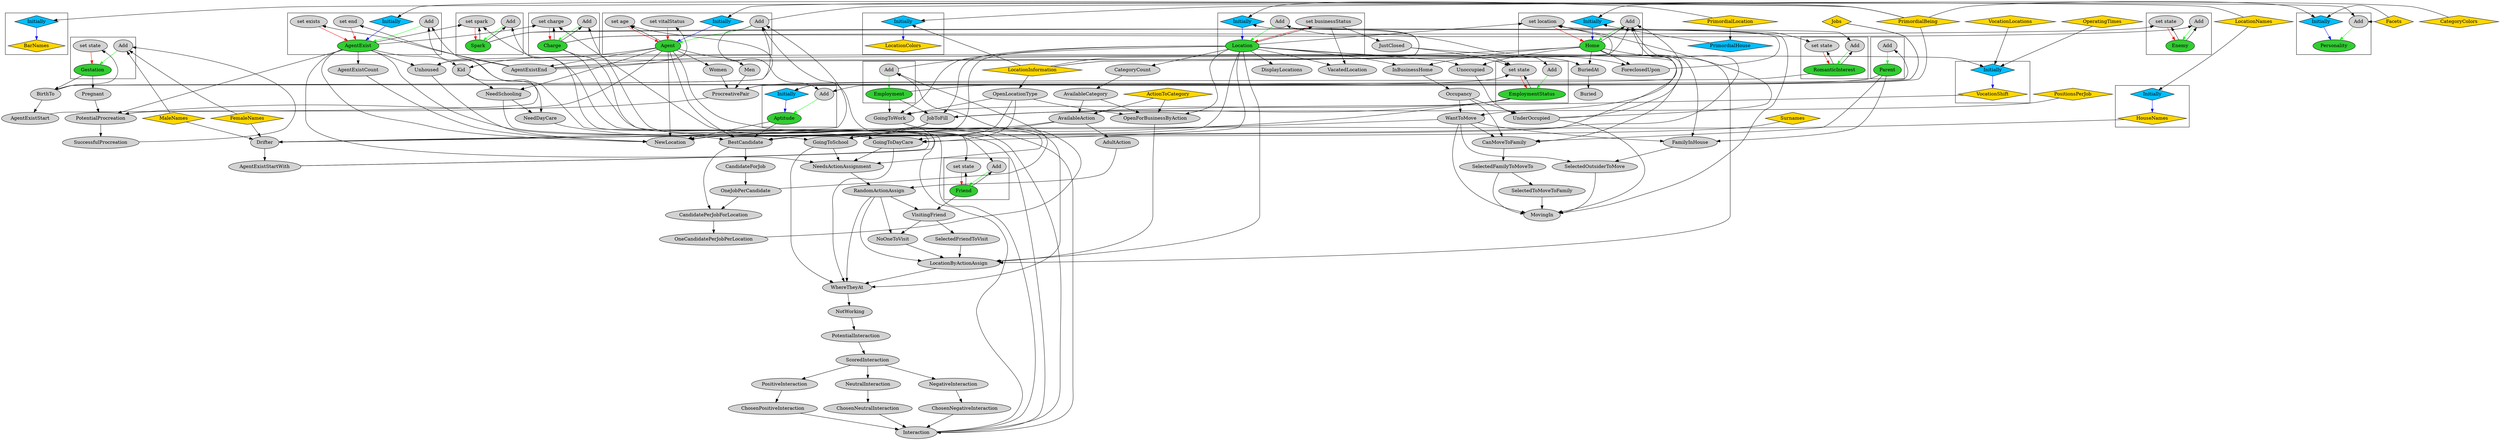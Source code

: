 digraph {
splines=true
node [ style="filled"]
subgraph "cluster_BarNames"{
v4 [ label = "BarNames" fillcolor="gold" shape="diamond"];
v5 [ label = "Initially" fillcolor="deepskyblue" shape="diamond"];
}
subgraph "cluster_HouseNames"{
v6 [ label = "HouseNames" fillcolor="gold" shape="diamond"];
v7 [ label = "Initially" fillcolor="deepskyblue" shape="diamond"];
}
subgraph "cluster_VocationShift"{
v15 [ label = "VocationShift" fillcolor="gold" shape="diamond"];
v16 [ label = "Initially" fillcolor="deepskyblue" shape="diamond"];
}
subgraph "cluster_LocationColors"{
v20 [ label = "LocationColors" fillcolor="gold" shape="diamond"];
v21 [ label = "Initially" fillcolor="deepskyblue" shape="diamond"];
}
subgraph "cluster_Agent"{
v22 [ label = "Agent" fillcolor="limegreen"];
v23 [ label = "Add"];
v125 [ label = "Initially" fillcolor="deepskyblue" shape="diamond"];
v126 [ label = "set vitalStatus"];
v127 [ label = "set age"];
}
subgraph "cluster_AgentExist"{
v58 [ label = "AgentExist" fillcolor="limegreen"];
v59 [ label = "Add"];
v61 [ label = "Initially" fillcolor="deepskyblue" shape="diamond"];
v62 [ label = "set end"];
v64 [ label = "set exists"];
}
subgraph "cluster_Personality"{
v128 [ label = "Personality" fillcolor="limegreen"];
v129 [ label = "Add"];
v130 [ label = "Initially" fillcolor="deepskyblue" shape="diamond"];
}
subgraph "cluster_Aptitude"{
v76 [ label = "Aptitude" fillcolor="limegreen"];
v77 [ label = "Add"];
v78 [ label = "Initially" fillcolor="deepskyblue" shape="diamond"];
}
subgraph "cluster_Friend"{
v89 [ label = "Friend" fillcolor="limegreen"];
v90 [ label = "Add"];
v94 [ label = "set state"];
}
subgraph "cluster_Enemy"{
v131 [ label = "Enemy" fillcolor="limegreen"];
v132 [ label = "Add"];
v133 [ label = "set state"];
}
subgraph "cluster_RomanticInterest"{
v40 [ label = "RomanticInterest" fillcolor="limegreen"];
v41 [ label = "Add"];
v102 [ label = "set state"];
}
subgraph "cluster_Gestation"{
v34 [ label = "Gestation" fillcolor="limegreen"];
v35 [ label = "Add"];
v107 [ label = "set state"];
}
subgraph "cluster_Parent"{
v105 [ label = "Parent" fillcolor="limegreen"];
v106 [ label = "Add"];
}
subgraph "cluster_Location"{
v27 [ label = "Location" fillcolor="limegreen"];
v28 [ label = "Add"];
v81 [ label = "set businessStatus"];
v124 [ label = "Initially" fillcolor="deepskyblue" shape="diamond"];
}
subgraph "cluster_Home"{
v31 [ label = "Home" fillcolor="limegreen"];
v32 [ label = "Add"];
v113 [ label = "Initially" fillcolor="deepskyblue" shape="diamond"];
v115 [ label = "set location"];
}
subgraph "cluster_EmploymentStatus"{
v68 [ label = "EmploymentStatus" fillcolor="limegreen"];
v69 [ label = "Add"];
v79 [ label = "set state"];
}
subgraph "cluster_Employment"{
v70 [ label = "Add"];
v82 [ label = "Employment" fillcolor="limegreen"];
}
subgraph "cluster_Spark"{
v42 [ label = "Spark" fillcolor="limegreen"];
v43 [ label = "Add"];
v101 [ label = "set spark"];
}
subgraph "cluster_Charge"{
v91 [ label = "Charge" fillcolor="limegreen"];
v92 [ label = "Add"];
v93 [ label = "set charge"];
}
v0 [ label = "FemaleNames" fillcolor="gold" shape="diamond"];
v1 [ label = "MaleNames" fillcolor="gold" shape="diamond"];
v2 [ label = "Surnames" fillcolor="gold" shape="diamond"];
v3 [ label = "LocationNames" fillcolor="gold" shape="diamond"];
v8 [ label = "Facets" fillcolor="gold" shape="diamond"];
v9 [ label = "Jobs" fillcolor="gold" shape="diamond"];
v10 [ label = "PrimordialBeing" fillcolor="gold" shape="diamond"];
v11 [ label = "PrimordialLocation" fillcolor="gold" shape="diamond"];
v12 [ label = "LocationInformation" fillcolor="gold" shape="diamond"];
v13 [ label = "VocationLocations" fillcolor="gold" shape="diamond"];
v14 [ label = "OperatingTimes" fillcolor="gold" shape="diamond"];
v17 [ label = "PositionsPerJob" fillcolor="gold" shape="diamond"];
v18 [ label = "ActionToCategory" fillcolor="gold" shape="diamond"];
v19 [ label = "CategoryColors" fillcolor="gold" shape="diamond"];
v24 [ label = "AgentExistStartWith"];
v25 [ label = "Drifter"];
v26 [ label = "JobToFill"];
v29 [ label = "NewLocation"];
v30 [ label = "WantToMove"];
v33 [ label = "BirthTo"];
v36 [ label = "SuccessfulProcreation"];
v37 [ label = "PotentialProcreation"];
v38 [ label = "Pregnant"];
v39 [ label = "ProcreativePair"];
v44 [ label = "Interaction"];
v45 [ label = "ChosenPositiveInteraction"];
v46 [ label = "PositiveInteraction"];
v47 [ label = "ScoredInteraction"];
v48 [ label = "PotentialInteraction"];
v49 [ label = "NotWorking"];
v50 [ label = "WhereTheyAt"];
v51 [ label = "GoingToSchool"];
v52 [ label = "AvailableAction"];
v53 [ label = "AvailableCategory"];
v54 [ label = "CategoryCount"];
v55 [ label = "OpenLocationType"];
v56 [ label = "NeedSchooling"];
v57 [ label = "Kid"];
v60 [ label = "AgentExistStart"];
v63 [ label = "AgentExistEnd"];
v65 [ label = "GoingToDayCare"];
v66 [ label = "NeedDayCare"];
v67 [ label = "GoingToWork"];
v71 [ label = "OneCandidatePerJobPerLocation"];
v72 [ label = "CandidatePerJobForLocation"];
v73 [ label = "OneJobPerCandidate"];
v74 [ label = "CandidateForJob"];
v75 [ label = "BestCandidate"];
v80 [ label = "JustClosed"];
v83 [ label = "RandomActionAssign"];
v84 [ label = "AdultAction"];
v85 [ label = "NeedsActionAssignment"];
v86 [ label = "LocationByActionAssign"];
v87 [ label = "NoOneToVisit"];
v88 [ label = "VisitingFriend"];
v95 [ label = "SelectedFriendToVisit"];
v96 [ label = "OpenForBusinessByAction"];
v97 [ label = "ChosenNeutralInteraction"];
v98 [ label = "NeutralInteraction"];
v99 [ label = "ChosenNegativeInteraction"];
v100 [ label = "NegativeInteraction"];
v103 [ label = "Women"];
v104 [ label = "Men"];
v108 [ label = "UnderOccupied"];
v109 [ label = "Occupancy"];
v110 [ label = "InBusinessHome"];
v111 [ label = "Unoccupied"];
v112 [ label = "Unhoused"];
v114 [ label = "PrimordialHouse" fillcolor="deepskyblue" shape="diamond"];
v116 [ label = "ForeclosedUpon"];
v117 [ label = "MovingIn"];
v118 [ label = "SelectedToMoveToFamily"];
v119 [ label = "SelectedFamilyToMoveTo"];
v120 [ label = "CanMoveToFamily"];
v121 [ label = "SelectedOutsiderToMove"];
v122 [ label = "FamilyInHouse"];
v123 [ label = "AgentExistCount"];
v134 [ label = "VacatedLocation"];
v135 [ label = "DisplayLocations"];
v136 [ label = "BuriedAt"];
v137 [ label = "Buried"];
v5 -> v4 [ color="blue" ]
v3 -> v5 [ constraint="false" ]
v7 -> v6 [ color="blue" ]
v3 -> v7 [ constraint="false" ]
v16 -> v15 [ color="blue" ]
v13 -> v16 [ constraint="false" ]
v12 -> v16 [ constraint="false" ]
v14 -> v16 [ constraint="false" ]
v21 -> v20 [ color="blue" ]
v12 -> v21 [ constraint="false" ]
v19 -> v21 [ constraint="false" ]
v23 -> v22 [ color="green" ]
v24 -> v23 [ constraint="false" ]
v25 -> v24
v2 -> v25
v1 -> v25
v0 -> v25
v26 -> v25
v27 -> v26
v28 -> v27 [ color="green" ]
v29 -> v28 [ constraint="false" ]
v27 -> v29
v30 -> v29
v31 -> v30
v32 -> v31 [ color="green" ]
v33 -> v32 [ constraint="false" ]
v34 -> v33
v35 -> v34 [ color="green" ]
v36 -> v35 [ constraint="false" ]
v37 -> v36
v38 -> v37
v34 -> v38
v39 -> v37
v40 -> v39
v41 -> v40 [ color="green" ]
v40 -> v41 [ constraint="false" ]
v42 -> v41 [ constraint="false" ]
v43 -> v42 [ color="green" ]
v42 -> v43 [ constraint="false" ]
v44 -> v43 [ constraint="false" ]
v45 -> v44
v46 -> v45
v47 -> v46
v48 -> v47
v49 -> v48
v50 -> v49
v51 -> v50
v52 -> v51
v18 -> v52
v53 -> v52
v54 -> v53
v27 -> v54
v55 -> v51
v12 -> v55
v27 -> v51
v56 -> v51
v57 -> v56
v58 -> v57
v59 -> v58 [ color="green" ]
v60 -> v59 [ constraint="false" ]
v33 -> v60
v24 -> v59 [ constraint="false" ]
v61 -> v58 [ color="blue" ]
v10 -> v61 [ constraint="false" ]
v62 -> v58 [ color="red" ]
v63 -> v62 [ constraint="false" ]
v22 -> v63
v64 -> v58 [ color="red" ]
v63 -> v64 [ constraint="false" ]
v22 -> v57
v22 -> v56
v65 -> v50
v52 -> v65
v55 -> v65
v27 -> v65
v66 -> v65
v56 -> v66
v57 -> v66
v67 -> v50
v55 -> v67
v27 -> v67
v68 -> v67
v69 -> v68 [ color="green" ]
v70 -> v69 [ constraint="false" ]
v71 -> v70 [ constraint="false" ]
v72 -> v71
v73 -> v72
v74 -> v73
v75 -> v74
v26 -> v75
v58 -> v75
v68 -> v75
v22 -> v75
v76 -> v75
v77 -> v76 [ color="green" ]
v23 -> v77 [ constraint="false" ]
v9 -> v77 [ constraint="false" ]
v78 -> v76 [ color="blue" ]
v10 -> v78 [ constraint="false" ]
v9 -> v78 [ constraint="false" ]
v75 -> v72
v73 -> v70 [ constraint="false" ]
v79 -> v68 [ color="red" ]
v63 -> v79 [ constraint="false" ]
v68 -> v79 [ constraint="false" ]
v80 -> v79 [ constraint="false" ]
v81 -> v80
v27 -> v81 [ constraint="false" ]
v82 -> v79 [ constraint="false" ]
v70 -> v82 [ color="green" ]
v82 -> v67
v83 -> v50
v84 -> v83
v52 -> v84
v85 -> v83
v67 -> v85
v65 -> v85
v51 -> v85
v58 -> v85
v86 -> v50
v83 -> v86
v31 -> v86
v87 -> v86
v88 -> v87
v83 -> v88
v89 -> v88
v90 -> v89 [ color="green" ]
v89 -> v90 [ constraint="false" ]
v91 -> v90 [ constraint="false" ]
v92 -> v91 [ color="green" ]
v91 -> v92 [ constraint="false" ]
v44 -> v92 [ constraint="false" ]
v93 -> v91 [ color="red" ]
v44 -> v93 [ constraint="false" ]
v91 -> v93 [ constraint="false" ]
v58 -> v93 [ constraint="false" ]
v94 -> v89 [ color="red" ]
v91 -> v94 [ constraint="false" ]
v89 -> v94 [ constraint="false" ]
v83 -> v87
v95 -> v86
v88 -> v95
v96 -> v86
v18 -> v96
v53 -> v96
v55 -> v96
v27 -> v96
v27 -> v86
v22 -> v44
v97 -> v44
v98 -> v97
v47 -> v98
v99 -> v44
v100 -> v99
v47 -> v100
v101 -> v42 [ color="red" ]
v44 -> v101 [ constraint="false" ]
v42 -> v101 [ constraint="false" ]
v58 -> v101 [ constraint="false" ]
v102 -> v40 [ color="red" ]
v42 -> v102 [ constraint="false" ]
v40 -> v102 [ constraint="false" ]
v103 -> v39
v22 -> v103
v104 -> v39
v22 -> v104
v105 -> v39
v106 -> v105 [ color="green" ]
v33 -> v106 [ constraint="false" ]
v22 -> v37
v58 -> v37
v1 -> v35 [ constraint="false" ]
v0 -> v35 [ constraint="false" ]
v107 -> v34 [ color="red" ]
v33 -> v107 [ constraint="false" ]
v31 -> v32 [ constraint="false" ]
v108 -> v32 [ constraint="false" ]
v109 -> v108
v110 -> v109
v27 -> v110
v31 -> v110
v111 -> v108
v31 -> v111
v27 -> v111
v25 -> v32 [ constraint="false" ]
v112 -> v32 [ constraint="false" ]
v31 -> v112
v58 -> v112
v113 -> v31 [ color="blue" ]
v114 -> v113 [ constraint="false" ]
v11 -> v114
v10 -> v113 [ constraint="false" ]
v115 -> v31 [ color="red" ]
v63 -> v115 [ constraint="false" ]
v27 -> v115 [ constraint="false" ]
v108 -> v115 [ constraint="false" ]
v116 -> v115 [ constraint="false" ]
v31 -> v116
v80 -> v116
v117 -> v115 [ constraint="false" ]
v118 -> v117
v119 -> v118
v120 -> v119
v105 -> v120
v30 -> v120
v31 -> v120
v109 -> v120
v119 -> v117
v121 -> v117
v122 -> v121
v105 -> v122
v30 -> v122
v31 -> v122
v30 -> v121
v108 -> v117
v30 -> v117
v109 -> v30
v6 -> v29
v112 -> v29
v76 -> v29
v22 -> v29
v58 -> v29
v123 -> v29
v58 -> v123
v12 -> v28 [ constraint="false" ]
v124 -> v27 [ color="blue" ]
v11 -> v124 [ constraint="false" ]
v12 -> v124 [ constraint="false" ]
v81 -> v27 [ color="red" ]
v15 -> v26
v17 -> v26
v82 -> v26
v68 -> v26
v25 -> v23 [ constraint="false" ]
v33 -> v23 [ constraint="false" ]
v125 -> v22 [ color="blue" ]
v10 -> v125 [ constraint="false" ]
v126 -> v22 [ color="red" ]
v63 -> v126 [ constraint="false" ]
v127 -> v22 [ color="red" ]
v33 -> v127 [ constraint="false" ]
v22 -> v127 [ constraint="false" ]
v129 -> v128 [ color="green" ]
v23 -> v129 [ constraint="false" ]
v8 -> v129 [ constraint="false" ]
v130 -> v128 [ color="blue" ]
v10 -> v130 [ constraint="false" ]
v8 -> v130 [ constraint="false" ]
v132 -> v131 [ color="green" ]
v131 -> v132 [ constraint="false" ]
v91 -> v132 [ constraint="false" ]
v133 -> v131 [ color="red" ]
v91 -> v133 [ constraint="false" ]
v131 -> v133 [ constraint="false" ]
v81 -> v134
v27 -> v134
v27 -> v135
v27 -> v136
v31 -> v136
v136 -> v137
}
